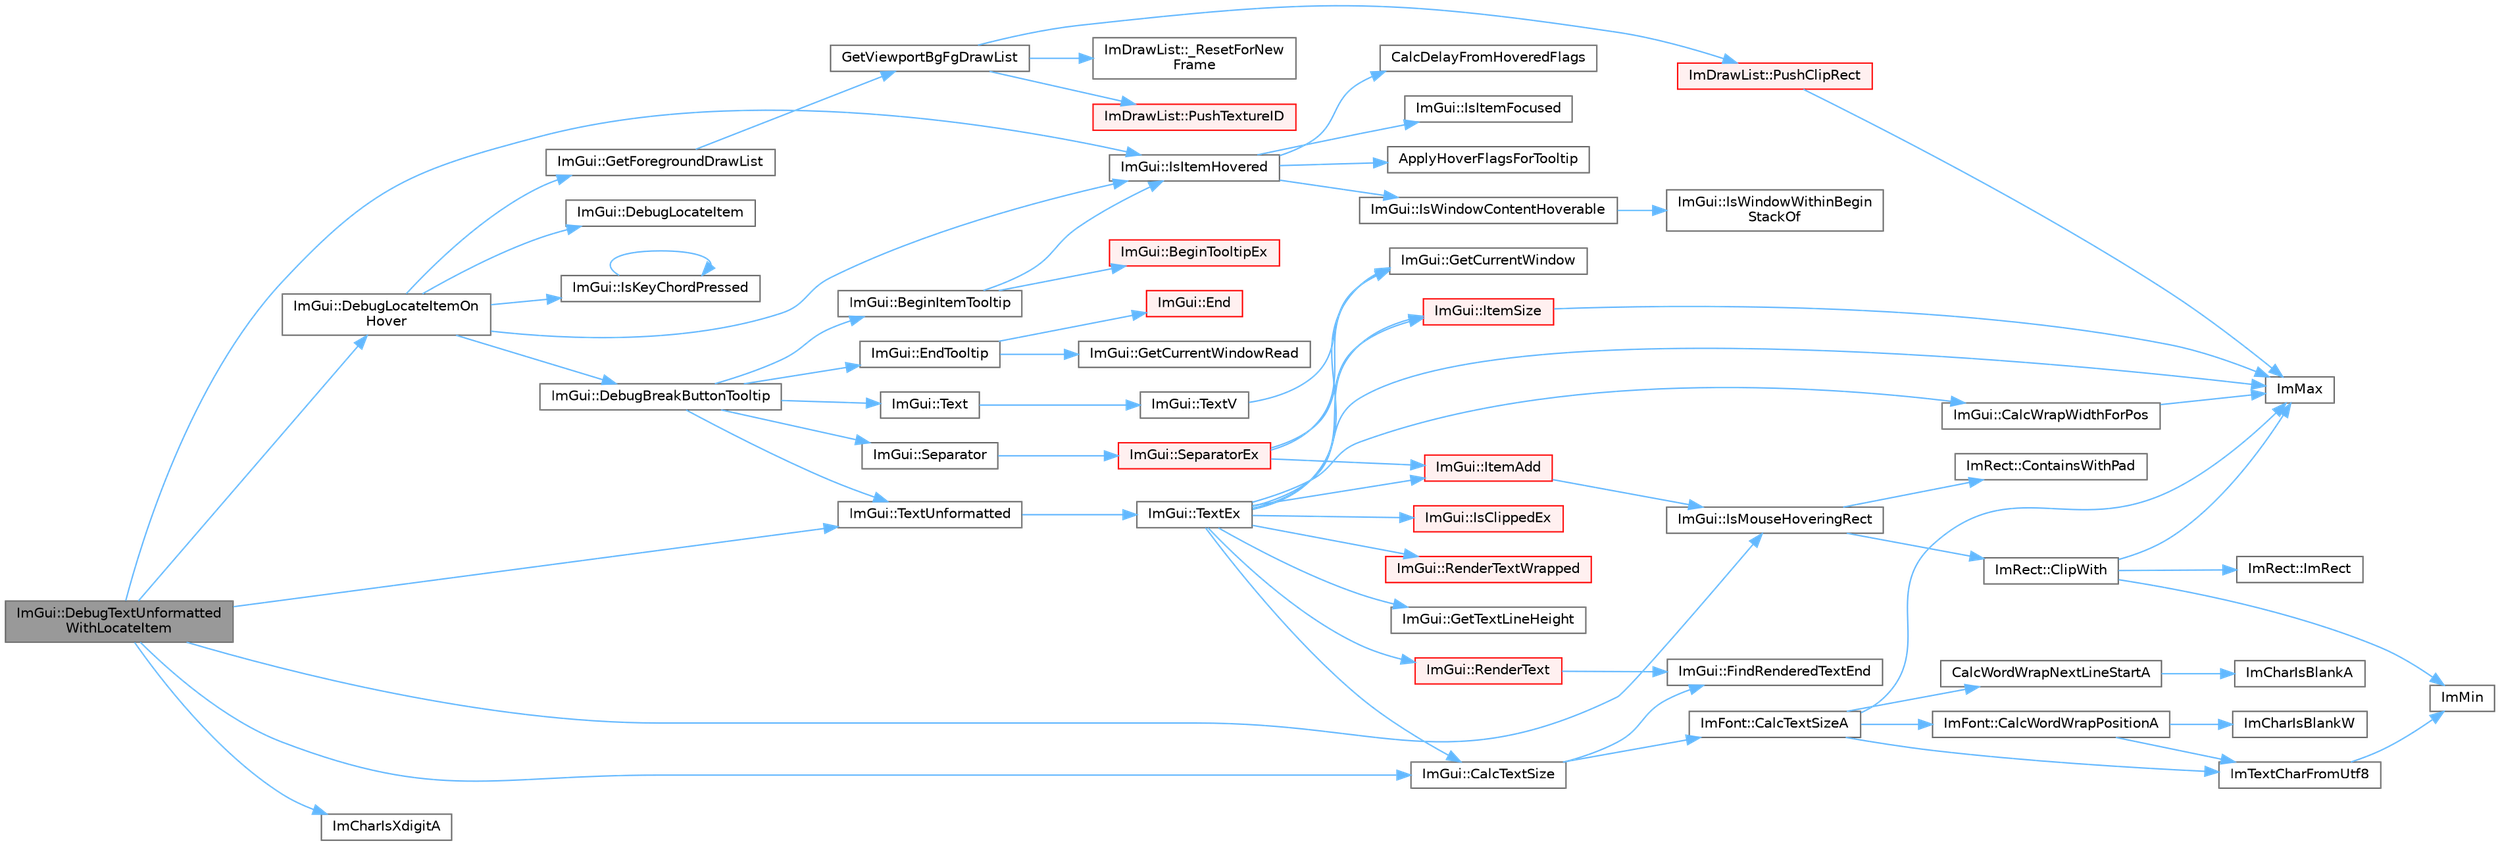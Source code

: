 digraph "ImGui::DebugTextUnformattedWithLocateItem"
{
 // LATEX_PDF_SIZE
  bgcolor="transparent";
  edge [fontname=Helvetica,fontsize=10,labelfontname=Helvetica,labelfontsize=10];
  node [fontname=Helvetica,fontsize=10,shape=box,height=0.2,width=0.4];
  rankdir="LR";
  Node1 [id="Node000001",label="ImGui::DebugTextUnformatted\lWithLocateItem",height=0.2,width=0.4,color="gray40", fillcolor="grey60", style="filled", fontcolor="black",tooltip=" "];
  Node1 -> Node2 [id="edge1_Node000001_Node000002",color="steelblue1",style="solid",tooltip=" "];
  Node2 [id="Node000002",label="ImGui::CalcTextSize",height=0.2,width=0.4,color="grey40", fillcolor="white", style="filled",URL="$namespace_im_gui.html#a848b9db6cc4a186751c0ecebcaadc33b",tooltip=" "];
  Node2 -> Node3 [id="edge2_Node000002_Node000003",color="steelblue1",style="solid",tooltip=" "];
  Node3 [id="Node000003",label="ImFont::CalcTextSizeA",height=0.2,width=0.4,color="grey40", fillcolor="white", style="filled",URL="$struct_im_font.html#a418146c00c3dee351a411b952cce5175",tooltip=" "];
  Node3 -> Node4 [id="edge3_Node000003_Node000004",color="steelblue1",style="solid",tooltip=" "];
  Node4 [id="Node000004",label="CalcWordWrapNextLineStartA",height=0.2,width=0.4,color="grey40", fillcolor="white", style="filled",URL="$imgui__draw_8cpp.html#a9feb6cd3fa078effc2e7953a37426eb9",tooltip=" "];
  Node4 -> Node5 [id="edge4_Node000004_Node000005",color="steelblue1",style="solid",tooltip=" "];
  Node5 [id="Node000005",label="ImCharIsBlankA",height=0.2,width=0.4,color="grey40", fillcolor="white", style="filled",URL="$imgui__internal_8h.html#ac22c577d0d6591a9d948ab5590663359",tooltip=" "];
  Node3 -> Node6 [id="edge5_Node000003_Node000006",color="steelblue1",style="solid",tooltip=" "];
  Node6 [id="Node000006",label="ImFont::CalcWordWrapPositionA",height=0.2,width=0.4,color="grey40", fillcolor="white", style="filled",URL="$struct_im_font.html#a52c13554b8b4b4570451b8d4843c6f30",tooltip=" "];
  Node6 -> Node7 [id="edge6_Node000006_Node000007",color="steelblue1",style="solid",tooltip=" "];
  Node7 [id="Node000007",label="ImCharIsBlankW",height=0.2,width=0.4,color="grey40", fillcolor="white", style="filled",URL="$imgui__internal_8h.html#a28a0d11512ebeb664af106f145a37ddd",tooltip=" "];
  Node6 -> Node8 [id="edge7_Node000006_Node000008",color="steelblue1",style="solid",tooltip=" "];
  Node8 [id="Node000008",label="ImTextCharFromUtf8",height=0.2,width=0.4,color="grey40", fillcolor="white", style="filled",URL="$imgui_8cpp.html#abee86973b9888938f748a7850c2c0ff3",tooltip=" "];
  Node8 -> Node9 [id="edge8_Node000008_Node000009",color="steelblue1",style="solid",tooltip=" "];
  Node9 [id="Node000009",label="ImMin",height=0.2,width=0.4,color="grey40", fillcolor="white", style="filled",URL="$imgui__internal_8h.html#a7f9d7828066a9d61b5630adcdf4655d3",tooltip=" "];
  Node3 -> Node10 [id="edge9_Node000003_Node000010",color="steelblue1",style="solid",tooltip=" "];
  Node10 [id="Node000010",label="ImMax",height=0.2,width=0.4,color="grey40", fillcolor="white", style="filled",URL="$imgui__internal_8h.html#a7667efd95147d0422f140917c71a9226",tooltip=" "];
  Node3 -> Node8 [id="edge10_Node000003_Node000008",color="steelblue1",style="solid",tooltip=" "];
  Node2 -> Node11 [id="edge11_Node000002_Node000011",color="steelblue1",style="solid",tooltip=" "];
  Node11 [id="Node000011",label="ImGui::FindRenderedTextEnd",height=0.2,width=0.4,color="grey40", fillcolor="white", style="filled",URL="$namespace_im_gui.html#a7671e1dbc803a31b06081b52a771d83f",tooltip=" "];
  Node1 -> Node12 [id="edge12_Node000001_Node000012",color="steelblue1",style="solid",tooltip=" "];
  Node12 [id="Node000012",label="ImGui::DebugLocateItemOn\lHover",height=0.2,width=0.4,color="grey40", fillcolor="white", style="filled",URL="$namespace_im_gui.html#a76cc1722d10c66a7d5bb7e794487a0aa",tooltip=" "];
  Node12 -> Node13 [id="edge13_Node000012_Node000013",color="steelblue1",style="solid",tooltip=" "];
  Node13 [id="Node000013",label="ImGui::DebugBreakButtonTooltip",height=0.2,width=0.4,color="grey40", fillcolor="white", style="filled",URL="$namespace_im_gui.html#a6f2a211be11756216a881936bc6d9aab",tooltip=" "];
  Node13 -> Node14 [id="edge14_Node000013_Node000014",color="steelblue1",style="solid",tooltip=" "];
  Node14 [id="Node000014",label="ImGui::BeginItemTooltip",height=0.2,width=0.4,color="grey40", fillcolor="white", style="filled",URL="$namespace_im_gui.html#a0557ed1d3f89dcb5d25311bf3099ddf5",tooltip=" "];
  Node14 -> Node15 [id="edge15_Node000014_Node000015",color="steelblue1",style="solid",tooltip=" "];
  Node15 [id="Node000015",label="ImGui::BeginTooltipEx",height=0.2,width=0.4,color="red", fillcolor="#FFF0F0", style="filled",URL="$namespace_im_gui.html#a18b17a0b20c3f2a16068b84210cfded4",tooltip=" "];
  Node14 -> Node80 [id="edge16_Node000014_Node000080",color="steelblue1",style="solid",tooltip=" "];
  Node80 [id="Node000080",label="ImGui::IsItemHovered",height=0.2,width=0.4,color="grey40", fillcolor="white", style="filled",URL="$namespace_im_gui.html#ac9a400eff3a9561d95e80486c52a660b",tooltip=" "];
  Node80 -> Node81 [id="edge17_Node000080_Node000081",color="steelblue1",style="solid",tooltip=" "];
  Node81 [id="Node000081",label="ApplyHoverFlagsForTooltip",height=0.2,width=0.4,color="grey40", fillcolor="white", style="filled",URL="$imgui_8cpp.html#a989cfbd85e6f3d725efd883c4275872e",tooltip=" "];
  Node80 -> Node82 [id="edge18_Node000080_Node000082",color="steelblue1",style="solid",tooltip=" "];
  Node82 [id="Node000082",label="CalcDelayFromHoveredFlags",height=0.2,width=0.4,color="grey40", fillcolor="white", style="filled",URL="$imgui_8cpp.html#a486a2f0ac6b8bc3c18f14d08b3c808d6",tooltip=" "];
  Node80 -> Node83 [id="edge19_Node000080_Node000083",color="steelblue1",style="solid",tooltip=" "];
  Node83 [id="Node000083",label="ImGui::IsItemFocused",height=0.2,width=0.4,color="grey40", fillcolor="white", style="filled",URL="$namespace_im_gui.html#add3290865a67327258c3a32b695adb28",tooltip=" "];
  Node80 -> Node84 [id="edge20_Node000080_Node000084",color="steelblue1",style="solid",tooltip=" "];
  Node84 [id="Node000084",label="ImGui::IsWindowContentHoverable",height=0.2,width=0.4,color="grey40", fillcolor="white", style="filled",URL="$namespace_im_gui.html#ab3095c274afa3c3d73e1d5cae190f469",tooltip=" "];
  Node84 -> Node50 [id="edge21_Node000084_Node000050",color="steelblue1",style="solid",tooltip=" "];
  Node50 [id="Node000050",label="ImGui::IsWindowWithinBegin\lStackOf",height=0.2,width=0.4,color="grey40", fillcolor="white", style="filled",URL="$namespace_im_gui.html#a48de6990762aa67d7da5c3264b92d44f",tooltip=" "];
  Node13 -> Node91 [id="edge22_Node000013_Node000091",color="steelblue1",style="solid",tooltip=" "];
  Node91 [id="Node000091",label="ImGui::EndTooltip",height=0.2,width=0.4,color="grey40", fillcolor="white", style="filled",URL="$namespace_im_gui.html#ac8d75c160cfdf43d512f773ca133a1c6",tooltip=" "];
  Node91 -> Node92 [id="edge23_Node000091_Node000092",color="steelblue1",style="solid",tooltip=" "];
  Node92 [id="Node000092",label="ImGui::End",height=0.2,width=0.4,color="red", fillcolor="#FFF0F0", style="filled",URL="$namespace_im_gui.html#a5479d93794a004c67ceb6d13f37c8254",tooltip=" "];
  Node91 -> Node110 [id="edge24_Node000091_Node000110",color="steelblue1",style="solid",tooltip=" "];
  Node110 [id="Node000110",label="ImGui::GetCurrentWindowRead",height=0.2,width=0.4,color="grey40", fillcolor="white", style="filled",URL="$namespace_im_gui.html#a055af7d6b7b4ae977a9c3c25a98e0d2f",tooltip=" "];
  Node13 -> Node336 [id="edge25_Node000013_Node000336",color="steelblue1",style="solid",tooltip=" "];
  Node336 [id="Node000336",label="ImGui::Separator",height=0.2,width=0.4,color="grey40", fillcolor="white", style="filled",URL="$namespace_im_gui.html#a191123597a5084d003c8beac7eeb029e",tooltip=" "];
  Node336 -> Node337 [id="edge26_Node000336_Node000337",color="steelblue1",style="solid",tooltip=" "];
  Node337 [id="Node000337",label="ImGui::SeparatorEx",height=0.2,width=0.4,color="red", fillcolor="#FFF0F0", style="filled",URL="$namespace_im_gui.html#acd77978447d71b3113ad084dfde1fe18",tooltip=" "];
  Node337 -> Node95 [id="edge27_Node000337_Node000095",color="steelblue1",style="solid",tooltip=" "];
  Node95 [id="Node000095",label="ImGui::GetCurrentWindow",height=0.2,width=0.4,color="grey40", fillcolor="white", style="filled",URL="$namespace_im_gui.html#ac452417b5004ca16a814a72cff153526",tooltip=" "];
  Node337 -> Node118 [id="edge28_Node000337_Node000118",color="steelblue1",style="solid",tooltip=" "];
  Node118 [id="Node000118",label="ImGui::ItemAdd",height=0.2,width=0.4,color="red", fillcolor="#FFF0F0", style="filled",URL="$namespace_im_gui.html#a0c2ccafc8d403c02a6590ac21157b9ac",tooltip=" "];
  Node118 -> Node85 [id="edge29_Node000118_Node000085",color="steelblue1",style="solid",tooltip=" "];
  Node85 [id="Node000085",label="ImGui::IsMouseHoveringRect",height=0.2,width=0.4,color="grey40", fillcolor="white", style="filled",URL="$namespace_im_gui.html#ae0b8ea0e06c457316d6aed6c5b2a1c25",tooltip=" "];
  Node85 -> Node86 [id="edge30_Node000085_Node000086",color="steelblue1",style="solid",tooltip=" "];
  Node86 [id="Node000086",label="ImRect::ClipWith",height=0.2,width=0.4,color="grey40", fillcolor="white", style="filled",URL="$struct_im_rect.html#ac02d5cf6ce0358aea9ed9df43d368f3f",tooltip=" "];
  Node86 -> Node10 [id="edge31_Node000086_Node000010",color="steelblue1",style="solid",tooltip=" "];
  Node86 -> Node9 [id="edge32_Node000086_Node000009",color="steelblue1",style="solid",tooltip=" "];
  Node86 -> Node23 [id="edge33_Node000086_Node000023",color="steelblue1",style="solid",tooltip=" "];
  Node23 [id="Node000023",label="ImRect::ImRect",height=0.2,width=0.4,color="grey40", fillcolor="white", style="filled",URL="$struct_im_rect.html#a1e9548c8a334dfd32eaf4d399aa740e9",tooltip=" "];
  Node85 -> Node87 [id="edge34_Node000085_Node000087",color="steelblue1",style="solid",tooltip=" "];
  Node87 [id="Node000087",label="ImRect::ContainsWithPad",height=0.2,width=0.4,color="grey40", fillcolor="white", style="filled",URL="$struct_im_rect.html#a8dbab244f4e5b786faa9684eb85110fc",tooltip=" "];
  Node337 -> Node171 [id="edge35_Node000337_Node000171",color="steelblue1",style="solid",tooltip=" "];
  Node171 [id="Node000171",label="ImGui::ItemSize",height=0.2,width=0.4,color="red", fillcolor="#FFF0F0", style="filled",URL="$namespace_im_gui.html#a4b5818a652d943ea54e0cec9fb3943d7",tooltip=" "];
  Node171 -> Node10 [id="edge36_Node000171_Node000010",color="steelblue1",style="solid",tooltip=" "];
  Node13 -> Node518 [id="edge37_Node000013_Node000518",color="steelblue1",style="solid",tooltip=" "];
  Node518 [id="Node000518",label="ImGui::Text",height=0.2,width=0.4,color="grey40", fillcolor="white", style="filled",URL="$namespace_im_gui.html#a9e7b83611fe441d54fad2effb4bf4965",tooltip=" "];
  Node518 -> Node366 [id="edge38_Node000518_Node000366",color="steelblue1",style="solid",tooltip=" "];
  Node366 [id="Node000366",label="ImGui::TextV",height=0.2,width=0.4,color="grey40", fillcolor="white", style="filled",URL="$namespace_im_gui.html#a10a0d6362178c2f743092f21e1b6cd20",tooltip=" "];
  Node366 -> Node95 [id="edge39_Node000366_Node000095",color="steelblue1",style="solid",tooltip=" "];
  Node13 -> Node519 [id="edge40_Node000013_Node000519",color="steelblue1",style="solid",tooltip=" "];
  Node519 [id="Node000519",label="ImGui::TextUnformatted",height=0.2,width=0.4,color="grey40", fillcolor="white", style="filled",URL="$namespace_im_gui.html#a96a5f42789ecc419b2ae8af7b2acc28e",tooltip=" "];
  Node519 -> Node520 [id="edge41_Node000519_Node000520",color="steelblue1",style="solid",tooltip=" "];
  Node520 [id="Node000520",label="ImGui::TextEx",height=0.2,width=0.4,color="grey40", fillcolor="white", style="filled",URL="$namespace_im_gui.html#aae6420fec03511fd478d9108f31e6b5f",tooltip=" "];
  Node520 -> Node2 [id="edge42_Node000520_Node000002",color="steelblue1",style="solid",tooltip=" "];
  Node520 -> Node521 [id="edge43_Node000520_Node000521",color="steelblue1",style="solid",tooltip=" "];
  Node521 [id="Node000521",label="ImGui::CalcWrapWidthForPos",height=0.2,width=0.4,color="grey40", fillcolor="white", style="filled",URL="$namespace_im_gui.html#a66416151e58c34cd02973976de66e0e9",tooltip=" "];
  Node521 -> Node10 [id="edge44_Node000521_Node000010",color="steelblue1",style="solid",tooltip=" "];
  Node520 -> Node95 [id="edge45_Node000520_Node000095",color="steelblue1",style="solid",tooltip=" "];
  Node520 -> Node522 [id="edge46_Node000520_Node000522",color="steelblue1",style="solid",tooltip=" "];
  Node522 [id="Node000522",label="ImGui::GetTextLineHeight",height=0.2,width=0.4,color="grey40", fillcolor="white", style="filled",URL="$namespace_im_gui.html#aaba5637199d31ea23d4d143b30a44aff",tooltip=" "];
  Node520 -> Node10 [id="edge47_Node000520_Node000010",color="steelblue1",style="solid",tooltip=" "];
  Node520 -> Node523 [id="edge48_Node000520_Node000523",color="steelblue1",style="solid",tooltip=" "];
  Node523 [id="Node000523",label="ImGui::IsClippedEx",height=0.2,width=0.4,color="red", fillcolor="#FFF0F0", style="filled",URL="$namespace_im_gui.html#a7c21c85f5c95aa4ce6c2bd28bb980d44",tooltip=" "];
  Node520 -> Node118 [id="edge49_Node000520_Node000118",color="steelblue1",style="solid",tooltip=" "];
  Node520 -> Node171 [id="edge50_Node000520_Node000171",color="steelblue1",style="solid",tooltip=" "];
  Node520 -> Node270 [id="edge51_Node000520_Node000270",color="steelblue1",style="solid",tooltip=" "];
  Node270 [id="Node000270",label="ImGui::RenderText",height=0.2,width=0.4,color="red", fillcolor="#FFF0F0", style="filled",URL="$namespace_im_gui.html#a9971ce57f2a288ac3a12df886c5550d1",tooltip=" "];
  Node270 -> Node11 [id="edge52_Node000270_Node000011",color="steelblue1",style="solid",tooltip=" "];
  Node520 -> Node524 [id="edge53_Node000520_Node000524",color="steelblue1",style="solid",tooltip=" "];
  Node524 [id="Node000524",label="ImGui::RenderTextWrapped",height=0.2,width=0.4,color="red", fillcolor="#FFF0F0", style="filled",URL="$namespace_im_gui.html#aa483b40f6899e1b289b4bf6c2673d1d2",tooltip=" "];
  Node12 -> Node525 [id="edge54_Node000012_Node000525",color="steelblue1",style="solid",tooltip=" "];
  Node525 [id="Node000525",label="ImGui::DebugLocateItem",height=0.2,width=0.4,color="grey40", fillcolor="white", style="filled",URL="$namespace_im_gui.html#a5fcfd58a344ca39b4575074c009f0767",tooltip=" "];
  Node12 -> Node62 [id="edge55_Node000012_Node000062",color="steelblue1",style="solid",tooltip=" "];
  Node62 [id="Node000062",label="ImGui::GetForegroundDrawList",height=0.2,width=0.4,color="grey40", fillcolor="white", style="filled",URL="$namespace_im_gui.html#a77e1a981b472415e6613a2bd0966d817",tooltip=" "];
  Node62 -> Node63 [id="edge56_Node000062_Node000063",color="steelblue1",style="solid",tooltip=" "];
  Node63 [id="Node000063",label="GetViewportBgFgDrawList",height=0.2,width=0.4,color="grey40", fillcolor="white", style="filled",URL="$imgui_8cpp.html#a86964372ace3c5efb9325a2162f04efd",tooltip=" "];
  Node63 -> Node64 [id="edge57_Node000063_Node000064",color="steelblue1",style="solid",tooltip=" "];
  Node64 [id="Node000064",label="ImDrawList::_ResetForNew\lFrame",height=0.2,width=0.4,color="grey40", fillcolor="white", style="filled",URL="$struct_im_draw_list.html#a5f78fe195b2507e5926560f591141ff3",tooltip=" "];
  Node63 -> Node65 [id="edge58_Node000063_Node000065",color="steelblue1",style="solid",tooltip=" "];
  Node65 [id="Node000065",label="ImDrawList::PushClipRect",height=0.2,width=0.4,color="red", fillcolor="#FFF0F0", style="filled",URL="$struct_im_draw_list.html#a608a9d9a83715ba87dced8321ed64329",tooltip=" "];
  Node65 -> Node10 [id="edge59_Node000065_Node000010",color="steelblue1",style="solid",tooltip=" "];
  Node63 -> Node68 [id="edge60_Node000063_Node000068",color="steelblue1",style="solid",tooltip=" "];
  Node68 [id="Node000068",label="ImDrawList::PushTextureID",height=0.2,width=0.4,color="red", fillcolor="#FFF0F0", style="filled",URL="$struct_im_draw_list.html#a7ac41e329a9df911b4823ef0150cee16",tooltip=" "];
  Node12 -> Node80 [id="edge61_Node000012_Node000080",color="steelblue1",style="solid",tooltip=" "];
  Node12 -> Node526 [id="edge62_Node000012_Node000526",color="steelblue1",style="solid",tooltip=" "];
  Node526 [id="Node000526",label="ImGui::IsKeyChordPressed",height=0.2,width=0.4,color="grey40", fillcolor="white", style="filled",URL="$namespace_im_gui.html#ab3e095e7757d000686cfa2aff76534d2",tooltip=" "];
  Node526 -> Node526 [id="edge63_Node000526_Node000526",color="steelblue1",style="solid",tooltip=" "];
  Node1 -> Node527 [id="edge64_Node000001_Node000527",color="steelblue1",style="solid",tooltip=" "];
  Node527 [id="Node000527",label="ImCharIsXdigitA",height=0.2,width=0.4,color="grey40", fillcolor="white", style="filled",URL="$imgui__internal_8h.html#ab02488803e5b22b3fd2218e14f9060bb",tooltip=" "];
  Node1 -> Node80 [id="edge65_Node000001_Node000080",color="steelblue1",style="solid",tooltip=" "];
  Node1 -> Node85 [id="edge66_Node000001_Node000085",color="steelblue1",style="solid",tooltip=" "];
  Node1 -> Node519 [id="edge67_Node000001_Node000519",color="steelblue1",style="solid",tooltip=" "];
}
